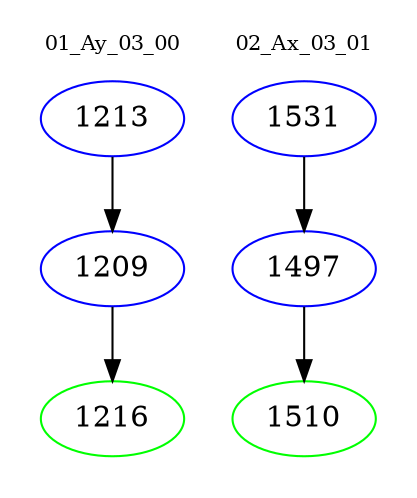 digraph{
subgraph cluster_0 {
color = white
label = "01_Ay_03_00";
fontsize=10;
T0_1213 [label="1213", color="blue"]
T0_1213 -> T0_1209 [color="black"]
T0_1209 [label="1209", color="blue"]
T0_1209 -> T0_1216 [color="black"]
T0_1216 [label="1216", color="green"]
}
subgraph cluster_1 {
color = white
label = "02_Ax_03_01";
fontsize=10;
T1_1531 [label="1531", color="blue"]
T1_1531 -> T1_1497 [color="black"]
T1_1497 [label="1497", color="blue"]
T1_1497 -> T1_1510 [color="black"]
T1_1510 [label="1510", color="green"]
}
}
